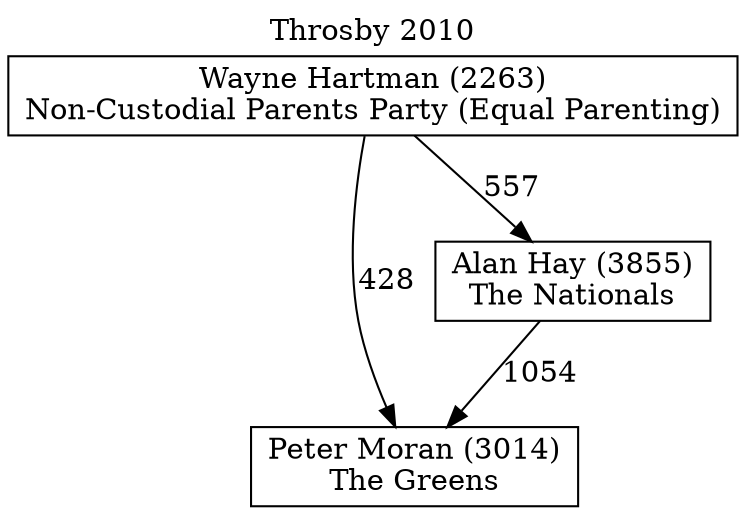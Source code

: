 // House preference flow
digraph "Peter Moran (3014)_Throsby_2010" {
	graph [label="Throsby 2010" labelloc=t mclimit=10]
	node [shape=box]
	"Peter Moran (3014)" [label="Peter Moran (3014)
The Greens"]
	"Alan Hay (3855)" [label="Alan Hay (3855)
The Nationals"]
	"Wayne Hartman (2263)" [label="Wayne Hartman (2263)
Non-Custodial Parents Party (Equal Parenting)"]
	"Peter Moran (3014)" [label="Peter Moran (3014)
The Greens"]
	"Wayne Hartman (2263)" [label="Wayne Hartman (2263)
Non-Custodial Parents Party (Equal Parenting)"]
	"Wayne Hartman (2263)" [label="Wayne Hartman (2263)
Non-Custodial Parents Party (Equal Parenting)"]
	"Alan Hay (3855)" [label="Alan Hay (3855)
The Nationals"]
	"Wayne Hartman (2263)" [label="Wayne Hartman (2263)
Non-Custodial Parents Party (Equal Parenting)"]
	"Wayne Hartman (2263)" [label="Wayne Hartman (2263)
Non-Custodial Parents Party (Equal Parenting)"]
	"Alan Hay (3855)" -> "Peter Moran (3014)" [label=1054]
	"Wayne Hartman (2263)" -> "Alan Hay (3855)" [label=557]
	"Wayne Hartman (2263)" -> "Peter Moran (3014)" [label=428]
}
